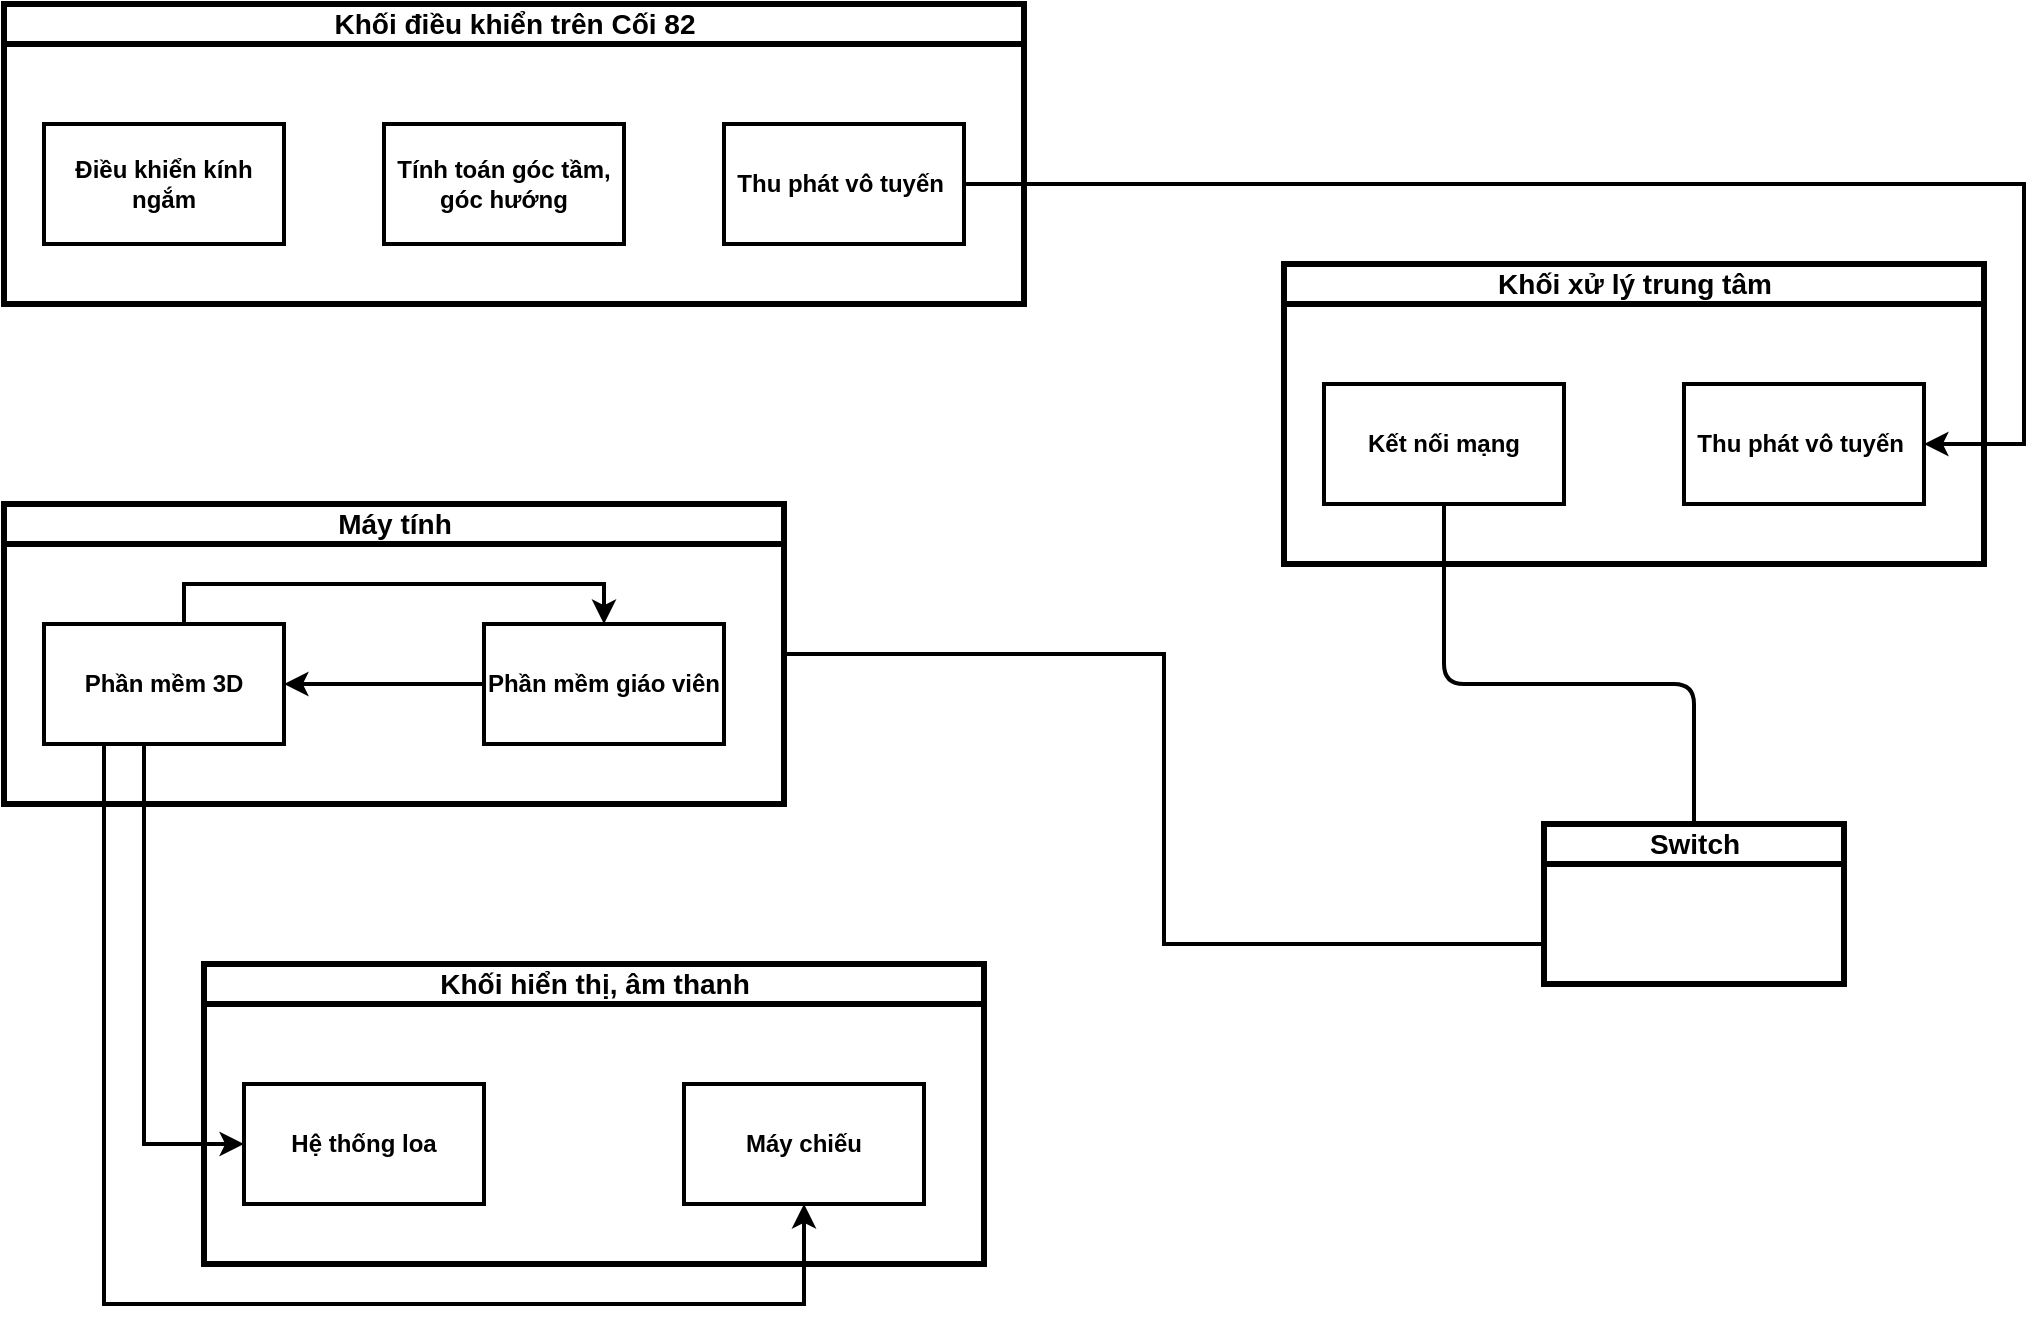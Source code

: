 <mxfile version="13.7.6" type="github"><diagram id="Q2TiwaHUfxlo7IGO3AZj" name="Page-1"><mxGraphModel dx="1422" dy="751" grid="1" gridSize="10" guides="1" tooltips="1" connect="1" arrows="1" fold="1" page="1" pageScale="1" pageWidth="850" pageHeight="1100" math="0" shadow="0"><root><mxCell id="0"/><mxCell id="1" parent="0"/><mxCell id="cLopTjzih1rFQRhiP_Py-12" value="Khối điều khiển trên Cối 82" style="swimlane;html=1;startSize=20;horizontal=1;containerType=tree;newEdgeStyle={&quot;edgeStyle&quot;:&quot;elbowEdgeStyle&quot;,&quot;startArrow&quot;:&quot;none&quot;,&quot;endArrow&quot;:&quot;none&quot;};strokeWidth=3;fontSize=14;" vertex="1" parent="1"><mxGeometry x="80" y="90" width="510" height="150" as="geometry"/></mxCell><UserObject label="Điều khiển kính ngắm" treeRoot="1" id="cLopTjzih1rFQRhiP_Py-15"><mxCell style="whiteSpace=wrap;html=1;align=center;treeFolding=1;treeMoving=1;newEdgeStyle={&quot;edgeStyle&quot;:&quot;elbowEdgeStyle&quot;,&quot;startArrow&quot;:&quot;none&quot;,&quot;endArrow&quot;:&quot;none&quot;};strokeWidth=2;fontStyle=1" vertex="1" collapsed="1" parent="cLopTjzih1rFQRhiP_Py-12"><mxGeometry x="20" y="60" width="120" height="60" as="geometry"/></mxCell></UserObject><UserObject label="Tính toán góc tầm, góc hướng" treeRoot="1" id="cLopTjzih1rFQRhiP_Py-19"><mxCell style="whiteSpace=wrap;html=1;align=center;treeFolding=1;treeMoving=1;newEdgeStyle={&quot;edgeStyle&quot;:&quot;elbowEdgeStyle&quot;,&quot;startArrow&quot;:&quot;none&quot;,&quot;endArrow&quot;:&quot;none&quot;};strokeWidth=2;fontStyle=1" vertex="1" collapsed="1" parent="cLopTjzih1rFQRhiP_Py-12"><mxGeometry x="190" y="60" width="120" height="60" as="geometry"/></mxCell></UserObject><UserObject label="Thu phát vô tuyến&amp;nbsp;" treeRoot="1" id="cLopTjzih1rFQRhiP_Py-20"><mxCell style="whiteSpace=wrap;html=1;align=center;treeFolding=1;treeMoving=1;newEdgeStyle={&quot;edgeStyle&quot;:&quot;elbowEdgeStyle&quot;,&quot;startArrow&quot;:&quot;none&quot;,&quot;endArrow&quot;:&quot;none&quot;};strokeWidth=2;fontStyle=1" vertex="1" collapsed="1" parent="cLopTjzih1rFQRhiP_Py-12"><mxGeometry x="360" y="60" width="120" height="60" as="geometry"/></mxCell></UserObject><mxCell id="cLopTjzih1rFQRhiP_Py-69" value="Khối xử lý trung tâm" style="swimlane;html=1;startSize=20;horizontal=1;containerType=tree;newEdgeStyle={&quot;edgeStyle&quot;:&quot;elbowEdgeStyle&quot;,&quot;startArrow&quot;:&quot;none&quot;,&quot;endArrow&quot;:&quot;none&quot;};strokeWidth=3;fontSize=14;" vertex="1" parent="1"><mxGeometry x="720" y="220" width="350" height="150" as="geometry"/></mxCell><UserObject label="Kết nối mạng" treeRoot="1" id="cLopTjzih1rFQRhiP_Py-70"><mxCell style="whiteSpace=wrap;html=1;align=center;treeFolding=1;treeMoving=1;newEdgeStyle={&quot;edgeStyle&quot;:&quot;elbowEdgeStyle&quot;,&quot;startArrow&quot;:&quot;none&quot;,&quot;endArrow&quot;:&quot;none&quot;};strokeWidth=2;fontStyle=1" vertex="1" collapsed="1" parent="cLopTjzih1rFQRhiP_Py-69"><mxGeometry x="20" y="60" width="120" height="60" as="geometry"/></mxCell></UserObject><UserObject label="Thu phát vô tuyến&amp;nbsp;" treeRoot="1" id="cLopTjzih1rFQRhiP_Py-72"><mxCell style="whiteSpace=wrap;html=1;align=center;treeFolding=1;treeMoving=1;newEdgeStyle={&quot;edgeStyle&quot;:&quot;elbowEdgeStyle&quot;,&quot;startArrow&quot;:&quot;none&quot;,&quot;endArrow&quot;:&quot;none&quot;};strokeWidth=2;fontStyle=1" vertex="1" collapsed="1" parent="cLopTjzih1rFQRhiP_Py-69"><mxGeometry x="200" y="60" width="120" height="60" as="geometry"/></mxCell></UserObject><mxCell id="cLopTjzih1rFQRhiP_Py-73" style="edgeStyle=orthogonalEdgeStyle;rounded=0;orthogonalLoop=1;jettySize=auto;html=1;fontSize=14;strokeWidth=2;" edge="1" parent="1" source="cLopTjzih1rFQRhiP_Py-20" target="cLopTjzih1rFQRhiP_Py-72"><mxGeometry relative="1" as="geometry"><Array as="points"><mxPoint x="1090" y="180"/><mxPoint x="1090" y="310"/></Array></mxGeometry></mxCell><mxCell id="cLopTjzih1rFQRhiP_Py-78" value="Máy tính" style="swimlane;html=1;startSize=20;horizontal=1;containerType=tree;newEdgeStyle={&quot;edgeStyle&quot;:&quot;elbowEdgeStyle&quot;,&quot;startArrow&quot;:&quot;none&quot;,&quot;endArrow&quot;:&quot;none&quot;};strokeWidth=3;fontSize=14;" vertex="1" parent="1"><mxGeometry x="80" y="340" width="390" height="150" as="geometry"/></mxCell><mxCell id="cLopTjzih1rFQRhiP_Py-95" style="edgeStyle=orthogonalEdgeStyle;rounded=0;orthogonalLoop=1;jettySize=auto;html=1;entryX=0.5;entryY=0;entryDx=0;entryDy=0;strokeWidth=2;fontSize=14;" edge="1" parent="cLopTjzih1rFQRhiP_Py-78" source="cLopTjzih1rFQRhiP_Py-79" target="cLopTjzih1rFQRhiP_Py-80"><mxGeometry relative="1" as="geometry"><Array as="points"><mxPoint x="90" y="40"/><mxPoint x="300" y="40"/></Array></mxGeometry></mxCell><UserObject label="Phần mềm 3D" treeRoot="1" id="cLopTjzih1rFQRhiP_Py-79"><mxCell style="whiteSpace=wrap;html=1;align=center;treeFolding=1;treeMoving=1;newEdgeStyle={&quot;edgeStyle&quot;:&quot;elbowEdgeStyle&quot;,&quot;startArrow&quot;:&quot;none&quot;,&quot;endArrow&quot;:&quot;none&quot;};strokeWidth=2;fontStyle=1" vertex="1" collapsed="1" parent="cLopTjzih1rFQRhiP_Py-78"><mxGeometry x="20" y="60" width="120" height="60" as="geometry"/></mxCell></UserObject><object label="" id="cLopTjzih1rFQRhiP_Py-81"><mxCell style="edgeStyle=orthogonalEdgeStyle;rounded=0;orthogonalLoop=1;jettySize=auto;html=1;entryX=1;entryY=0.5;entryDx=0;entryDy=0;strokeWidth=2;fontSize=14;" edge="1" parent="cLopTjzih1rFQRhiP_Py-78" source="cLopTjzih1rFQRhiP_Py-80" target="cLopTjzih1rFQRhiP_Py-79"><mxGeometry relative="1" as="geometry"/></mxCell></object><UserObject label="Phần mềm giáo viên" treeRoot="1" id="cLopTjzih1rFQRhiP_Py-80"><mxCell style="whiteSpace=wrap;html=1;align=center;treeFolding=1;treeMoving=1;newEdgeStyle={&quot;edgeStyle&quot;:&quot;elbowEdgeStyle&quot;,&quot;startArrow&quot;:&quot;none&quot;,&quot;endArrow&quot;:&quot;none&quot;};strokeWidth=2;fontStyle=1" vertex="1" collapsed="1" parent="cLopTjzih1rFQRhiP_Py-78"><mxGeometry x="240" y="60" width="120" height="60" as="geometry"/></mxCell></UserObject><mxCell id="cLopTjzih1rFQRhiP_Py-82" value="Switch" style="swimlane;html=1;startSize=20;horizontal=1;containerType=tree;newEdgeStyle={&quot;edgeStyle&quot;:&quot;elbowEdgeStyle&quot;,&quot;startArrow&quot;:&quot;none&quot;,&quot;endArrow&quot;:&quot;none&quot;};strokeWidth=3;fontSize=14;" vertex="1" parent="1"><mxGeometry x="850" y="500" width="150" height="80" as="geometry"/></mxCell><mxCell id="cLopTjzih1rFQRhiP_Py-86" value="Khối hiển thị, âm thanh" style="swimlane;html=1;startSize=20;horizontal=1;containerType=tree;newEdgeStyle={&quot;edgeStyle&quot;:&quot;elbowEdgeStyle&quot;,&quot;startArrow&quot;:&quot;none&quot;,&quot;endArrow&quot;:&quot;none&quot;};strokeWidth=3;fontSize=14;" vertex="1" parent="1"><mxGeometry x="180" y="570" width="390" height="150" as="geometry"/></mxCell><UserObject label="Hệ thống loa" treeRoot="1" id="cLopTjzih1rFQRhiP_Py-87"><mxCell style="whiteSpace=wrap;html=1;align=center;treeFolding=1;treeMoving=1;newEdgeStyle={&quot;edgeStyle&quot;:&quot;elbowEdgeStyle&quot;,&quot;startArrow&quot;:&quot;none&quot;,&quot;endArrow&quot;:&quot;none&quot;};strokeWidth=2;fontStyle=1" vertex="1" collapsed="1" parent="cLopTjzih1rFQRhiP_Py-86"><mxGeometry x="20" y="60" width="120" height="60" as="geometry"/></mxCell></UserObject><UserObject label="Máy chiếu" treeRoot="1" id="cLopTjzih1rFQRhiP_Py-89"><mxCell style="whiteSpace=wrap;html=1;align=center;treeFolding=1;treeMoving=1;newEdgeStyle={&quot;edgeStyle&quot;:&quot;elbowEdgeStyle&quot;,&quot;startArrow&quot;:&quot;none&quot;,&quot;endArrow&quot;:&quot;none&quot;};strokeWidth=2;fontStyle=1" vertex="1" collapsed="1" parent="cLopTjzih1rFQRhiP_Py-86"><mxGeometry x="240" y="60" width="120" height="60" as="geometry"/></mxCell></UserObject><mxCell id="cLopTjzih1rFQRhiP_Py-90" style="edgeStyle=orthogonalEdgeStyle;rounded=0;orthogonalLoop=1;jettySize=auto;html=1;strokeWidth=2;fontSize=14;" edge="1" parent="1" source="cLopTjzih1rFQRhiP_Py-79" target="cLopTjzih1rFQRhiP_Py-87"><mxGeometry relative="1" as="geometry"><Array as="points"><mxPoint x="150" y="660"/></Array></mxGeometry></mxCell><mxCell id="cLopTjzih1rFQRhiP_Py-92" style="edgeStyle=orthogonalEdgeStyle;rounded=0;orthogonalLoop=1;jettySize=auto;html=1;entryX=0.5;entryY=1;entryDx=0;entryDy=0;strokeWidth=2;fontSize=14;" edge="1" parent="1" source="cLopTjzih1rFQRhiP_Py-79" target="cLopTjzih1rFQRhiP_Py-89"><mxGeometry relative="1" as="geometry"><Array as="points"><mxPoint x="130" y="740"/><mxPoint x="480" y="740"/></Array></mxGeometry></mxCell><mxCell id="cLopTjzih1rFQRhiP_Py-101" value="" style="endArrow=none;html=1;strokeWidth=2;fontSize=14;fontColor=#000000;exitX=1;exitY=0.5;exitDx=0;exitDy=0;entryX=0;entryY=0.75;entryDx=0;entryDy=0;rounded=0;" edge="1" parent="1" source="cLopTjzih1rFQRhiP_Py-78" target="cLopTjzih1rFQRhiP_Py-82"><mxGeometry width="50" height="50" relative="1" as="geometry"><mxPoint x="510" y="450" as="sourcePoint"/><mxPoint x="560" y="400" as="targetPoint"/><Array as="points"><mxPoint x="660" y="415"/><mxPoint x="660" y="560"/></Array></mxGeometry></mxCell><mxCell id="cLopTjzih1rFQRhiP_Py-102" value="" style="endArrow=none;html=1;strokeWidth=2;fontSize=14;fontColor=#000000;entryX=0.5;entryY=1;entryDx=0;entryDy=0;exitX=0.5;exitY=0;exitDx=0;exitDy=0;" edge="1" parent="1" source="cLopTjzih1rFQRhiP_Py-82" target="cLopTjzih1rFQRhiP_Py-70"><mxGeometry width="50" height="50" relative="1" as="geometry"><mxPoint x="510" y="450" as="sourcePoint"/><mxPoint x="560" y="400" as="targetPoint"/><Array as="points"><mxPoint x="925" y="430"/><mxPoint x="800" y="430"/></Array></mxGeometry></mxCell></root></mxGraphModel></diagram></mxfile>
